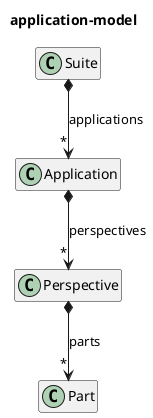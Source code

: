 @startuml application-model

title application-model

class Suite
class Application
class Perspective
class Part

Suite *--> "*" Application: applications
Application *--> "*" Perspective: perspectives
Perspective *--> "*" Part: parts

hide members
hide methods

@enduml